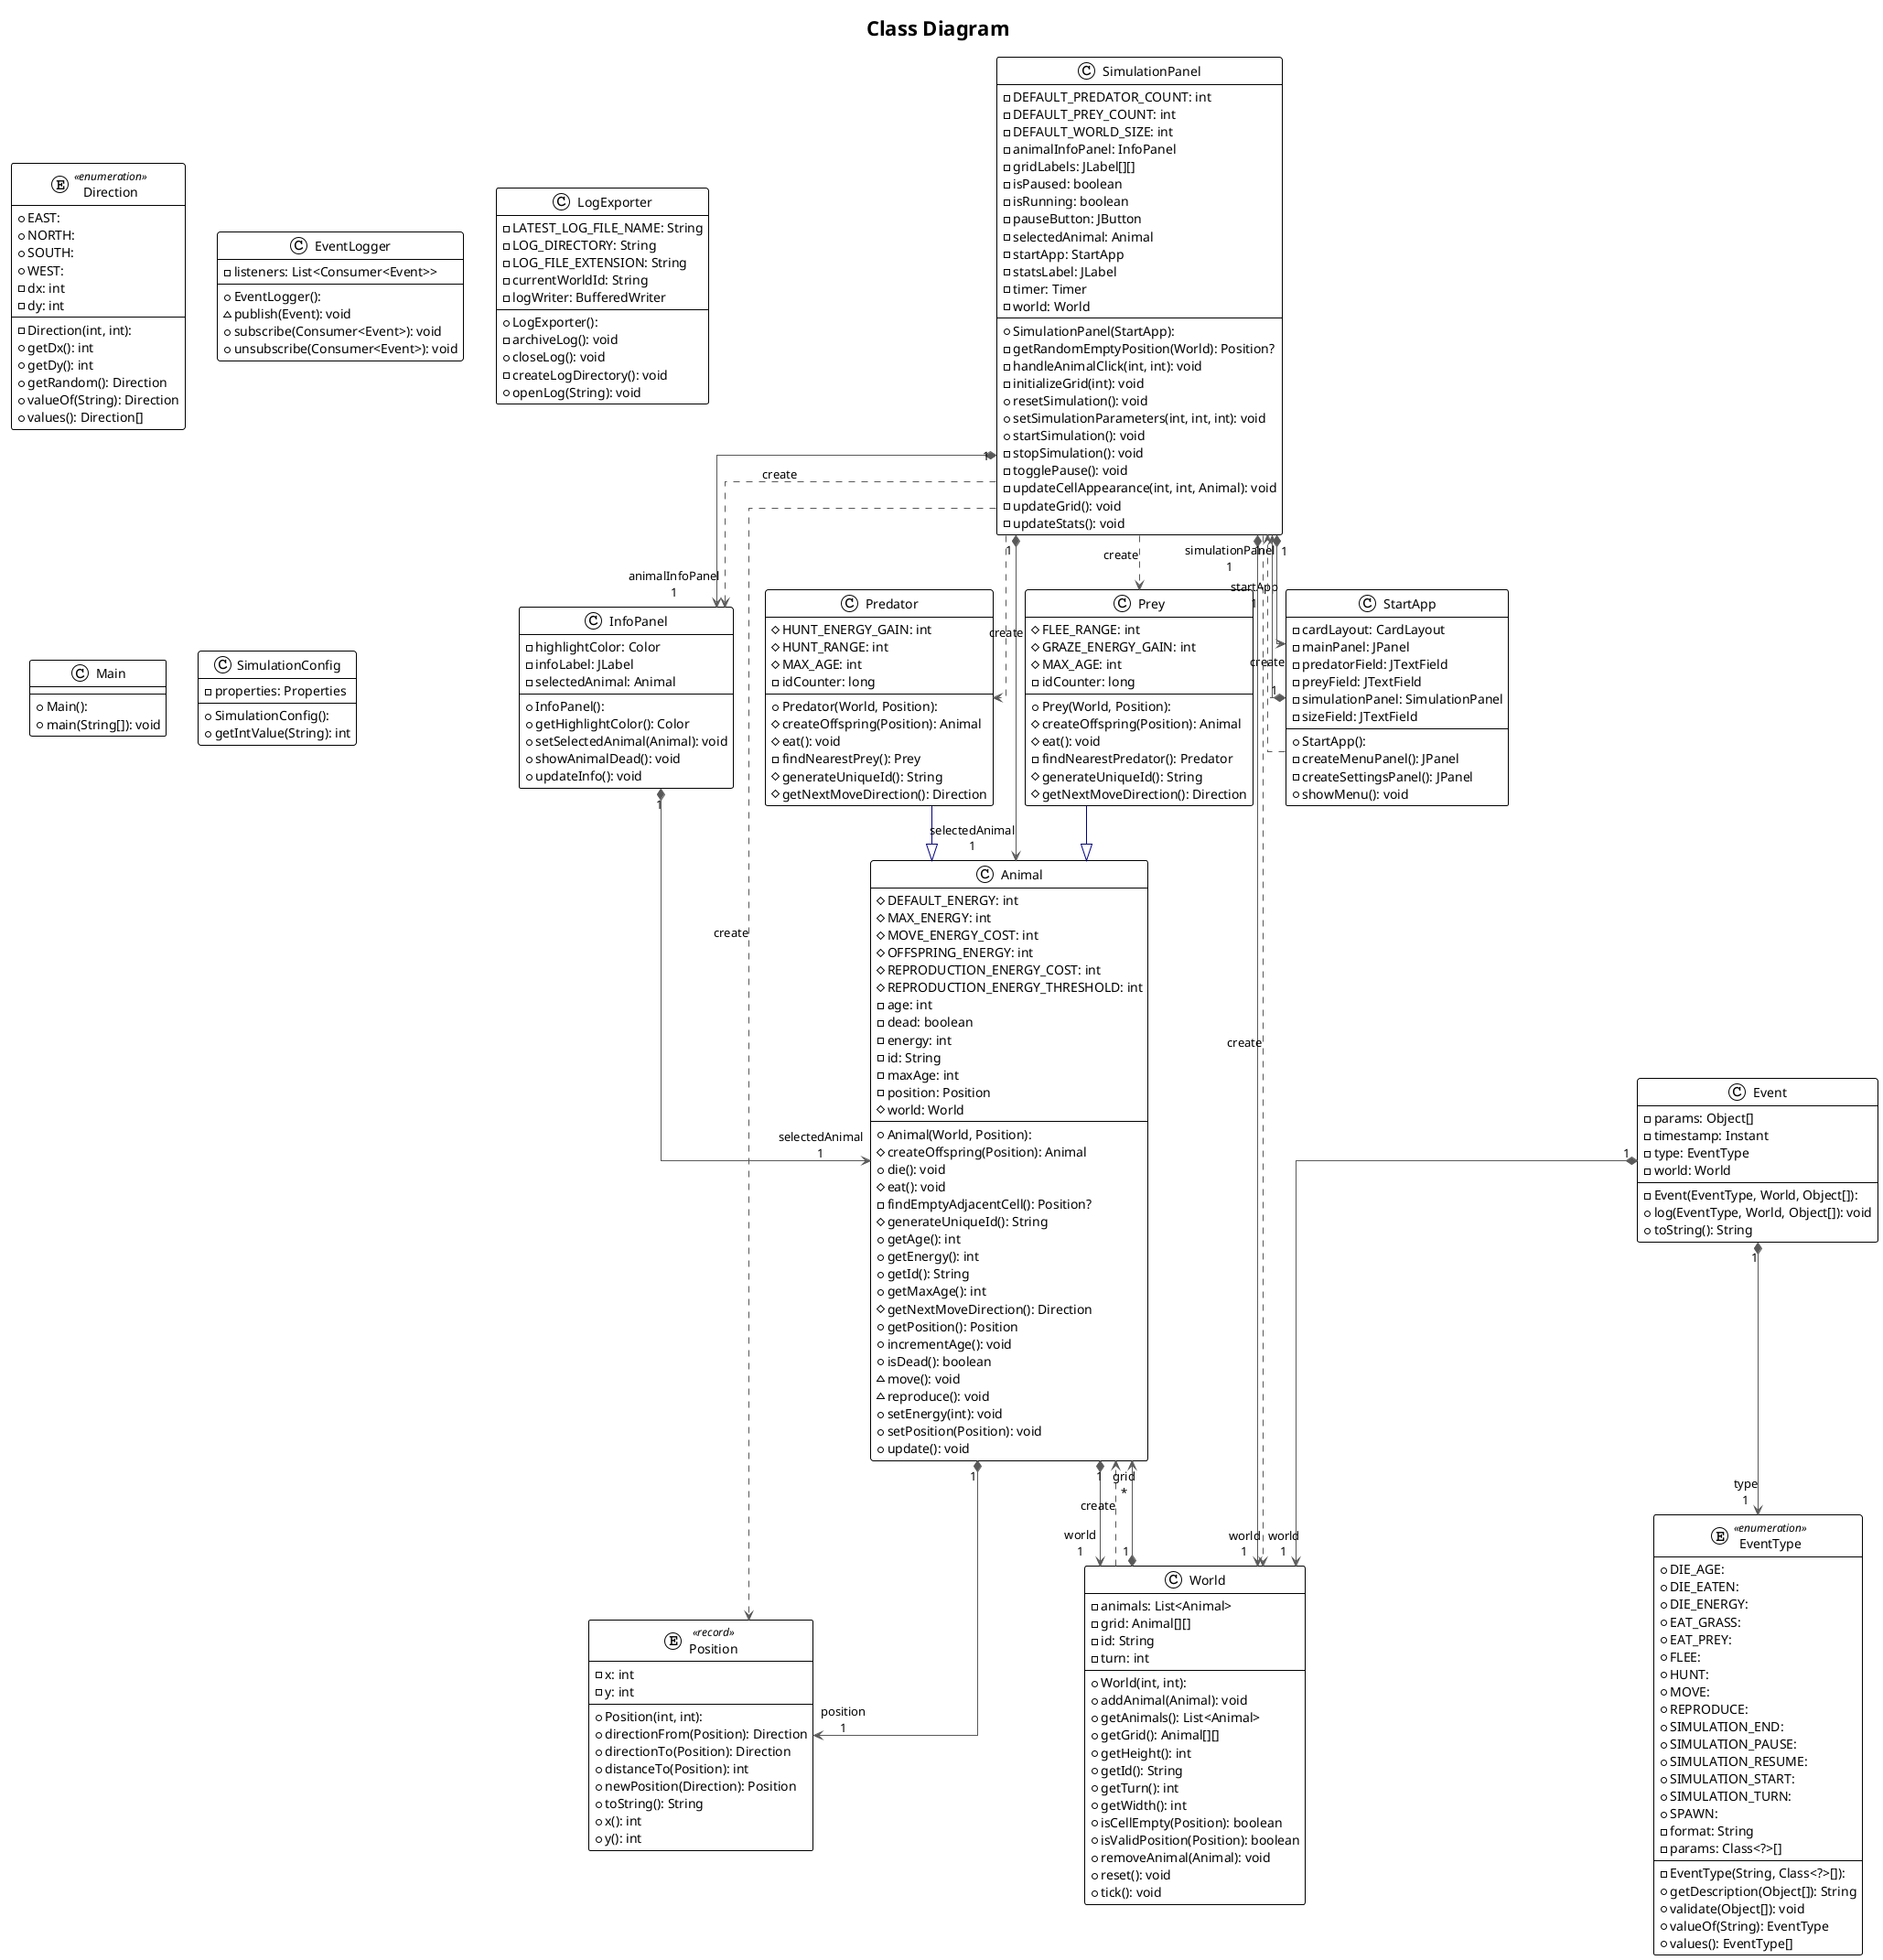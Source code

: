 @startuml
title Class Diagram

!theme plain
top to bottom direction
skinparam linetype ortho

class Animal {
  + Animal(World, Position): 
  # DEFAULT_ENERGY: int
  # MAX_ENERGY: int
  # MOVE_ENERGY_COST: int
  # OFFSPRING_ENERGY: int
  # REPRODUCTION_ENERGY_COST: int
  # REPRODUCTION_ENERGY_THRESHOLD: int
  - age: int
  - dead: boolean
  - energy: int
  - id: String
  - maxAge: int
  - position: Position
  # world: World
  # createOffspring(Position): Animal
  + die(): void
  # eat(): void
  - findEmptyAdjacentCell(): Position?
  # generateUniqueId(): String
  + getAge(): int
  + getEnergy(): int
  + getId(): String
  + getMaxAge(): int
  # getNextMoveDirection(): Direction
  + getPosition(): Position
  + incrementAge(): void
  + isDead(): boolean
  ~ move(): void
  ~ reproduce(): void
  + setEnergy(int): void
  + setPosition(Position): void
  + update(): void
}
enum Direction << enumeration >> {
  - Direction(int, int): 
  + EAST: 
  + NORTH: 
  + SOUTH: 
  + WEST: 
  - dx: int
  - dy: int
  + getDx(): int
  + getDy(): int
  + getRandom(): Direction
  + valueOf(String): Direction
  + values(): Direction[]
}
class Event {
  - Event(EventType, World, Object[]): 
  - params: Object[]
  - timestamp: Instant
  - type: EventType
  - world: World
  + log(EventType, World, Object[]): void
  + toString(): String
}
class EventLogger {
  + EventLogger(): 
  - listeners: List<Consumer<Event>>
  ~ publish(Event): void
  + subscribe(Consumer<Event>): void
  + unsubscribe(Consumer<Event>): void
}
enum EventType << enumeration >> {
  - EventType(String, Class<?>[]): 
  + DIE_AGE: 
  + DIE_EATEN: 
  + DIE_ENERGY: 
  + EAT_GRASS: 
  + EAT_PREY: 
  + FLEE: 
  + HUNT: 
  + MOVE: 
  + REPRODUCE: 
  + SIMULATION_END: 
  + SIMULATION_PAUSE: 
  + SIMULATION_RESUME: 
  + SIMULATION_START: 
  + SIMULATION_TURN: 
  + SPAWN: 
  - format: String
  - params: Class<?>[]
  + getDescription(Object[]): String
  + validate(Object[]): void
  + valueOf(String): EventType
  + values(): EventType[]
}
class InfoPanel {
  + InfoPanel(): 
  - highlightColor: Color
  - infoLabel: JLabel
  - selectedAnimal: Animal
  + getHighlightColor(): Color
  + setSelectedAnimal(Animal): void
  + showAnimalDead(): void
  + updateInfo(): void
}
class LogExporter {
  + LogExporter(): 
  - LATEST_LOG_FILE_NAME: String
  - LOG_DIRECTORY: String
  - LOG_FILE_EXTENSION: String
  - currentWorldId: String
  - logWriter: BufferedWriter
  - archiveLog(): void
  + closeLog(): void
  - createLogDirectory(): void
  + openLog(String): void
}
class Main {
  + Main(): 
  + main(String[]): void
}
entity Position << record >> {
  + Position(int, int): 
  - x: int
  - y: int
  + directionFrom(Position): Direction
  + directionTo(Position): Direction
  + distanceTo(Position): int
  + newPosition(Direction): Position
  + toString(): String
  + x(): int
  + y(): int
}
class Predator {
  + Predator(World, Position): 
  # HUNT_ENERGY_GAIN: int
  # HUNT_RANGE: int
  # MAX_AGE: int
  - idCounter: long
  # createOffspring(Position): Animal
  # eat(): void
  - findNearestPrey(): Prey
  # generateUniqueId(): String
  # getNextMoveDirection(): Direction
}
class Prey {
  + Prey(World, Position): 
  # FLEE_RANGE: int
  # GRAZE_ENERGY_GAIN: int
  # MAX_AGE: int
  - idCounter: long
  # createOffspring(Position): Animal
  # eat(): void
  - findNearestPredator(): Predator
  # generateUniqueId(): String
  # getNextMoveDirection(): Direction
}
class SimulationConfig {
  + SimulationConfig(): 
  - properties: Properties
  + getIntValue(String): int
}
class SimulationPanel {
  + SimulationPanel(StartApp): 
  - DEFAULT_PREDATOR_COUNT: int
  - DEFAULT_PREY_COUNT: int
  - DEFAULT_WORLD_SIZE: int
  - animalInfoPanel: InfoPanel
  - gridLabels: JLabel[][]
  - isPaused: boolean
  - isRunning: boolean
  - pauseButton: JButton
  - selectedAnimal: Animal
  - startApp: StartApp
  - statsLabel: JLabel
  - timer: Timer
  - world: World
  - getRandomEmptyPosition(World): Position?
  - handleAnimalClick(int, int): void
  - initializeGrid(int): void
  + resetSimulation(): void
  + setSimulationParameters(int, int, int): void
  + startSimulation(): void
  - stopSimulation(): void
  - togglePause(): void
  - updateCellAppearance(int, int, Animal): void
  - updateGrid(): void
  - updateStats(): void
}
class StartApp {
  + StartApp(): 
  - cardLayout: CardLayout
  - mainPanel: JPanel
  - predatorField: JTextField
  - preyField: JTextField
  - simulationPanel: SimulationPanel
  - sizeField: JTextField
  - createMenuPanel(): JPanel
  - createSettingsPanel(): JPanel
  + showMenu(): void
}
class World {
  + World(int, int): 
  - animals: List<Animal>
  - grid: Animal[][]
  - id: String
  - turn: int
  + addAnimal(Animal): void
  + getAnimals(): List<Animal>
  + getGrid(): Animal[][]
  + getHeight(): int
  + getId(): String
  + getTurn(): int
  + getWidth(): int
  + isCellEmpty(Position): boolean
  + isValidPosition(Position): boolean
  + removeAnimal(Animal): void
  + reset(): void
  + tick(): void
}

Animal           "1" *-[#595959,plain]-> "position\n1" Position         
Animal           "1" *-[#595959,plain]-> "world\n1" World            
Event            "1" *-[#595959,plain]-> "type\n1" EventType        
Event            "1" *-[#595959,plain]-> "world\n1" World            
InfoPanel        "1" *-[#595959,plain]-> "selectedAnimal\n1" Animal           
Predator          -[#000082,plain]-^  Animal           
Prey              -[#000082,plain]-^  Animal           
SimulationPanel  "1" *-[#595959,plain]-> "selectedAnimal\n1" Animal           
SimulationPanel  "1" *-[#595959,plain]-> "animalInfoPanel\n1" InfoPanel        
SimulationPanel   -[#595959,dashed]->  InfoPanel        : "«create»"
SimulationPanel   -[#595959,dashed]->  Position         : "«create»"
SimulationPanel   -[#595959,dashed]->  Predator         : "«create»"
SimulationPanel   -[#595959,dashed]->  Prey             : "«create»"
SimulationPanel  "1" *-[#595959,plain]-> "startApp\n1" StartApp         
SimulationPanel  "1" *-[#595959,plain]-> "world\n1" World            
SimulationPanel   -[#595959,dashed]->  World            : "«create»"
StartApp         "1" *-[#595959,plain]-> "simulationPanel\n1" SimulationPanel  
StartApp          -[#595959,dashed]->  SimulationPanel  : "«create»"
World             -[#595959,dashed]->  Animal           : "«create»"
World            "1" *-[#595959,plain]-> "grid\n*" Animal           
@enduml
